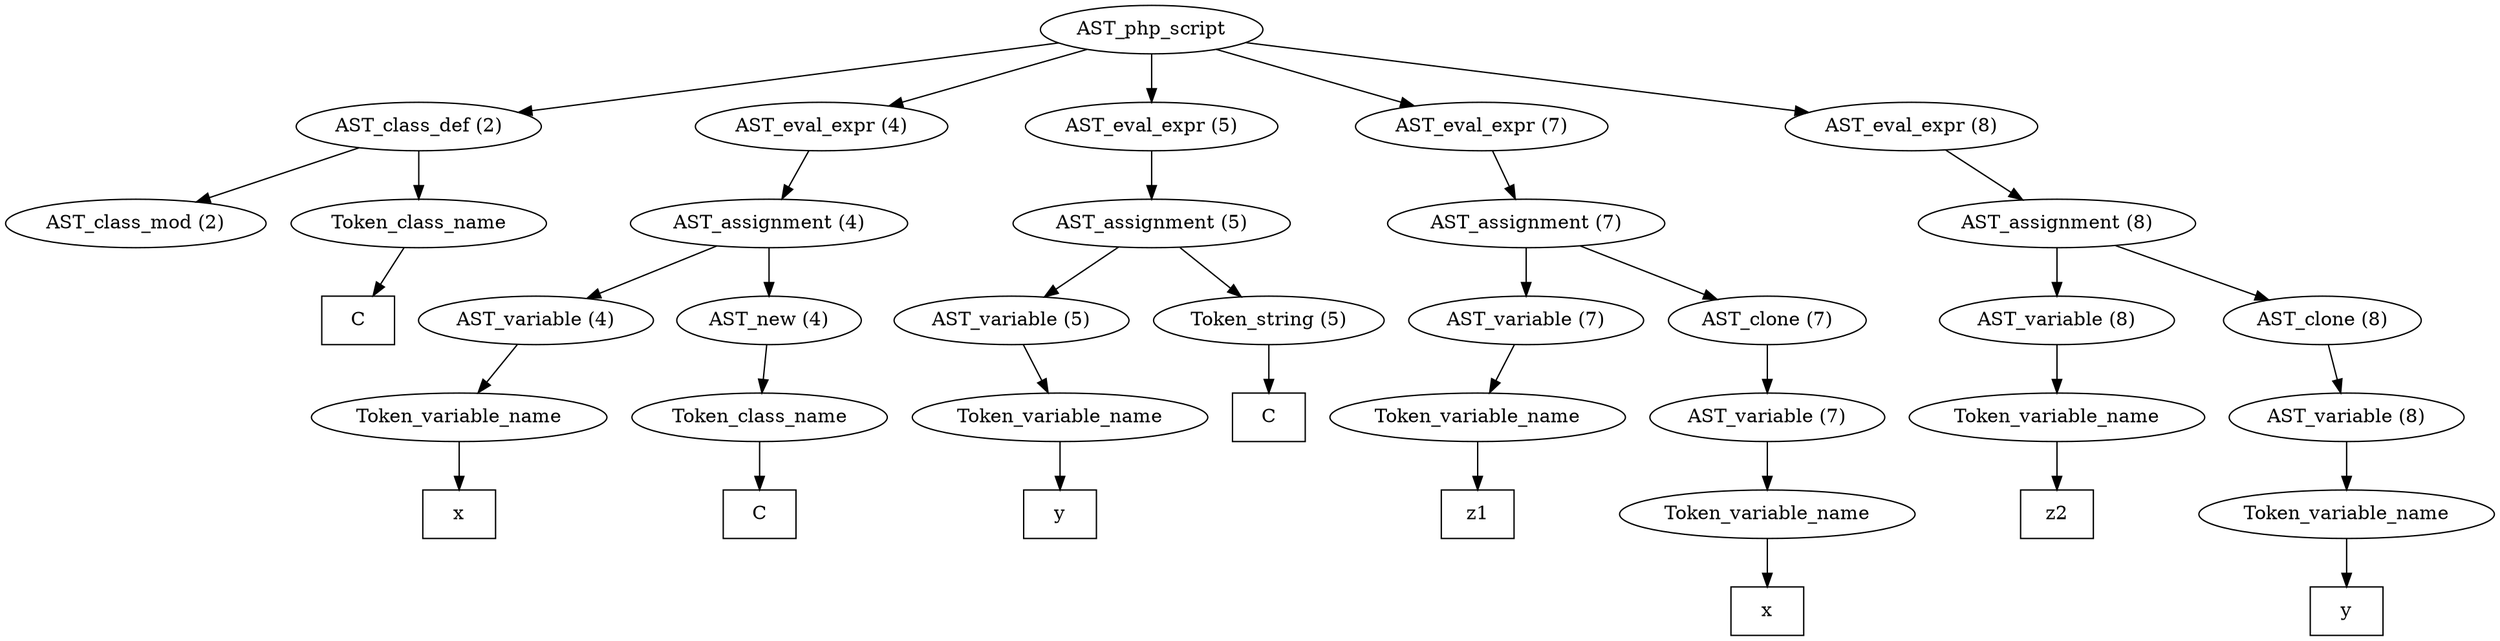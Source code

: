 /*
 * AST in dot format generated by phc -- the PHP compiler
 */

digraph AST {
node_0 [label="AST_php_script"];
node_1 [label="AST_class_def (2)"];
node_2 [label="AST_class_mod (2)"];
node_3 [label="Token_class_name"];
node_4 [label="C", shape=box]
node_3 -> node_4;
node_1 -> node_3;
node_1 -> node_2;
node_5 [label="AST_eval_expr (4)"];
node_6 [label="AST_assignment (4)"];
node_7 [label="AST_variable (4)"];
node_8 [label="Token_variable_name"];
node_9 [label="x", shape=box]
node_8 -> node_9;
node_7 -> node_8;
node_10 [label="AST_new (4)"];
node_11 [label="Token_class_name"];
node_12 [label="C", shape=box]
node_11 -> node_12;
node_10 -> node_11;
node_6 -> node_10;
node_6 -> node_7;
node_5 -> node_6;
node_13 [label="AST_eval_expr (5)"];
node_14 [label="AST_assignment (5)"];
node_15 [label="AST_variable (5)"];
node_16 [label="Token_variable_name"];
node_17 [label="y", shape=box]
node_16 -> node_17;
node_15 -> node_16;
node_18 [label="Token_string (5)"];
node_19 [label="C", shape=box]
node_18 -> node_19;
node_14 -> node_18;
node_14 -> node_15;
node_13 -> node_14;
node_20 [label="AST_eval_expr (7)"];
node_21 [label="AST_assignment (7)"];
node_22 [label="AST_variable (7)"];
node_23 [label="Token_variable_name"];
node_24 [label="z1", shape=box]
node_23 -> node_24;
node_22 -> node_23;
node_25 [label="AST_clone (7)"];
node_26 [label="AST_variable (7)"];
node_27 [label="Token_variable_name"];
node_28 [label="x", shape=box]
node_27 -> node_28;
node_26 -> node_27;
node_25 -> node_26;
node_21 -> node_25;
node_21 -> node_22;
node_20 -> node_21;
node_29 [label="AST_eval_expr (8)"];
node_30 [label="AST_assignment (8)"];
node_31 [label="AST_variable (8)"];
node_32 [label="Token_variable_name"];
node_33 [label="z2", shape=box]
node_32 -> node_33;
node_31 -> node_32;
node_34 [label="AST_clone (8)"];
node_35 [label="AST_variable (8)"];
node_36 [label="Token_variable_name"];
node_37 [label="y", shape=box]
node_36 -> node_37;
node_35 -> node_36;
node_34 -> node_35;
node_30 -> node_34;
node_30 -> node_31;
node_29 -> node_30;
node_0 -> node_29;
node_0 -> node_20;
node_0 -> node_13;
node_0 -> node_5;
node_0 -> node_1;
}
